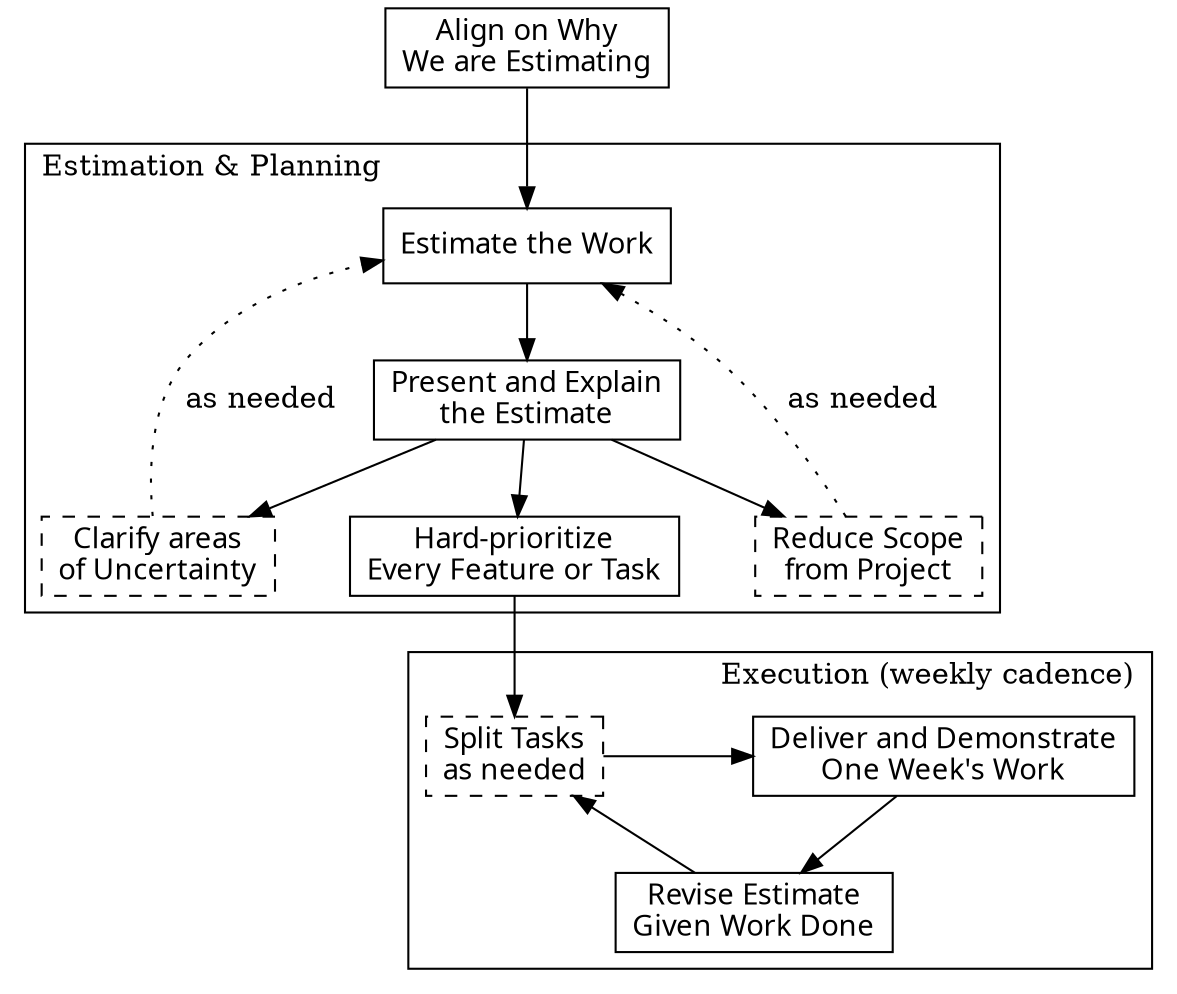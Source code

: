 digraph docker {
  rankdir="TB"
  nodesep=0.5
  node[shape=rectangle fontname=baskerville]

  WhyEstimate -> DoEstimate
  DoEstimate -> NegotiateEstimate
  NegotiateEstimate -> ReduceScope
  NegotiateEstimate -> RemoveUncertainty
  RemoveUncertainty -> DoEstimate[style=dotted label="as needed"]
  ReduceScope -> DoEstimate[style=dotted label="as needed"]
  
  NegotiateEstimate -> PrioritizeTasks
  PrioritizeTasks -> SplitTasks
  SplitTasks -> DeliverTasks
  DeliverTasks -> ReviseEstimate 
  ReviseEstimate -> SplitTasks
  
  
  WhyEstimate[label="Align on Why\nWe are Estimating"]
  DoEstimate[label="Estimate the Work"]
  NegotiateEstimate[label="Present and Explain\nthe Estimate"]
  ReduceScope[label="Reduce Scope\nfrom Project" style=dashed]
  RemoveUncertainty[label="Clarify areas\nof Uncertainty" style=dashed]
  PrioritizeTasks[label="Hard-prioritize\nEvery Feature or Task"]
  DeliverTasks[label="Deliver and Demonstrate\nOne Week's Work"]
  ReviseEstimate[label="Revise Estimate\nGiven Work Done"]
  SplitTasks[label="Split Tasks\nas needed" style=dashed]
  
  
  subgraph cluster_estimate {
    label="Estimation & Planning"
    labeljust="left"
    DoEstimate
    NegotiateEstimate
    RemoveUncertainty
    ReduceScope
    PrioritizeTasks
  }
  
  subgraph cluster_exec {
    label="Execution (weekly cadence)"
    labeljust="right"
    DeliverTasks
    ReviseEstimate
    SplitTasks
    { rank=same DeliverTasks; SplitTasks }
  }
}
